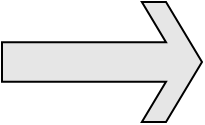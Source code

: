 <mxfile version="16.4.7" type="github"><diagram id="0t210HNfuN0PubRCoVPO" name="Page-1"><mxGraphModel dx="946" dy="590" grid="1" gridSize="10" guides="1" tooltips="1" connect="1" arrows="1" fold="1" page="1" pageScale="1" pageWidth="827" pageHeight="1169" math="0" shadow="0"><root><mxCell id="0"/><mxCell id="1" parent="0"/><mxCell id="fvv1CW-vV0X4RBPR3A_P-1" value="" style="html=1;shadow=0;dashed=0;align=center;verticalAlign=middle;shape=mxgraph.arrows2.sharpArrow;dy1=0.67;dx1=18;dx2=18;notch=0;fillColor=#E6E6E6;" parent="1" vertex="1"><mxGeometry x="360" y="270" width="100" height="60" as="geometry"/></mxCell></root></mxGraphModel></diagram></mxfile>
